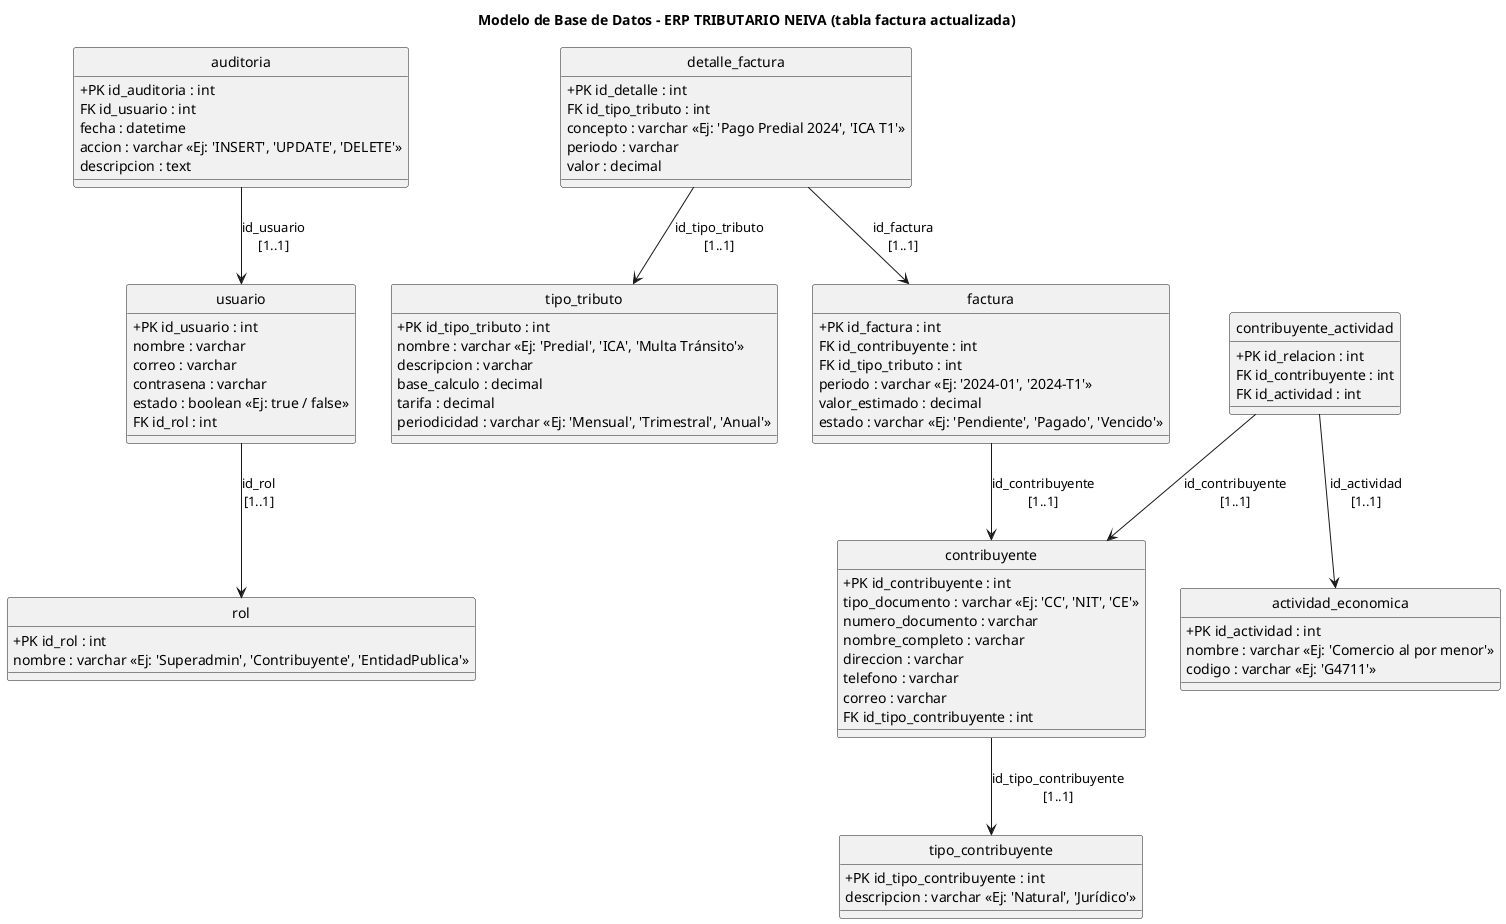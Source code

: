 @startuml
hide circle
skinparam classAttributeIconSize 0

title Modelo de Base de Datos - ERP TRIBUTARIO NEIVA (tabla factura actualizada)

class usuario {
  +PK id_usuario : int
  nombre : varchar
  correo : varchar
  contrasena : varchar
  estado : boolean <<Ej: true / false>>
  FK id_rol : int
}

class rol {
  +PK id_rol : int
  nombre : varchar <<Ej: 'Superadmin', 'Contribuyente', 'EntidadPublica'>>
}

class contribuyente {
  +PK id_contribuyente : int
  tipo_documento : varchar <<Ej: 'CC', 'NIT', 'CE'>>
  numero_documento : varchar
  nombre_completo : varchar
  direccion : varchar
  telefono : varchar
  correo : varchar
  FK id_tipo_contribuyente : int
}

class tipo_contribuyente {
  +PK id_tipo_contribuyente : int
  descripcion : varchar <<Ej: 'Natural', 'Jurídico'>>
}

class tipo_tributo {
  +PK id_tipo_tributo : int
  nombre : varchar <<Ej: 'Predial', 'ICA', 'Multa Tránsito'>>
  descripcion : varchar
  base_calculo : decimal
  tarifa : decimal
  periodicidad : varchar <<Ej: 'Mensual', 'Trimestral', 'Anual'>>
}

class factura {
  +PK id_factura : int
  FK id_contribuyente : int
  FK id_tipo_tributo : int
  periodo : varchar <<Ej: '2024-01', '2024-T1'>>
  valor_estimado : decimal
  estado : varchar <<Ej: 'Pendiente', 'Pagado', 'Vencido'>>
}

class detalle_factura {
  +PK id_detalle : int
  FK id_tipo_tributo : int
  concepto : varchar <<Ej: 'Pago Predial 2024', 'ICA T1'>>
  periodo : varchar
  valor : decimal
}

class actividad_economica {
  +PK id_actividad : int
  nombre : varchar <<Ej: 'Comercio al por menor'>>
  codigo : varchar <<Ej: 'G4711'>>
}

class contribuyente_actividad {
  +PK id_relacion : int
  FK id_contribuyente : int
  FK id_actividad : int
}

class auditoria {
  +PK id_auditoria : int
  FK id_usuario : int
  fecha : datetime
  accion : varchar <<Ej: 'INSERT', 'UPDATE', 'DELETE'>>
  descripcion : text
}

usuario --> rol : id_rol\n[1..1]
contribuyente --> tipo_contribuyente : id_tipo_contribuyente\n[1..1]
factura --> contribuyente : id_contribuyente\n[1..1]
detalle_factura --> factura : id_factura\n[1..1]
detalle_factura --> tipo_tributo : id_tipo_tributo\n[1..1]
contribuyente_actividad --> contribuyente : id_contribuyente\n[1..1]
contribuyente_actividad --> actividad_economica : id_actividad\n[1..1]
auditoria --> usuario : id_usuario\n[1..1]

@enduml
